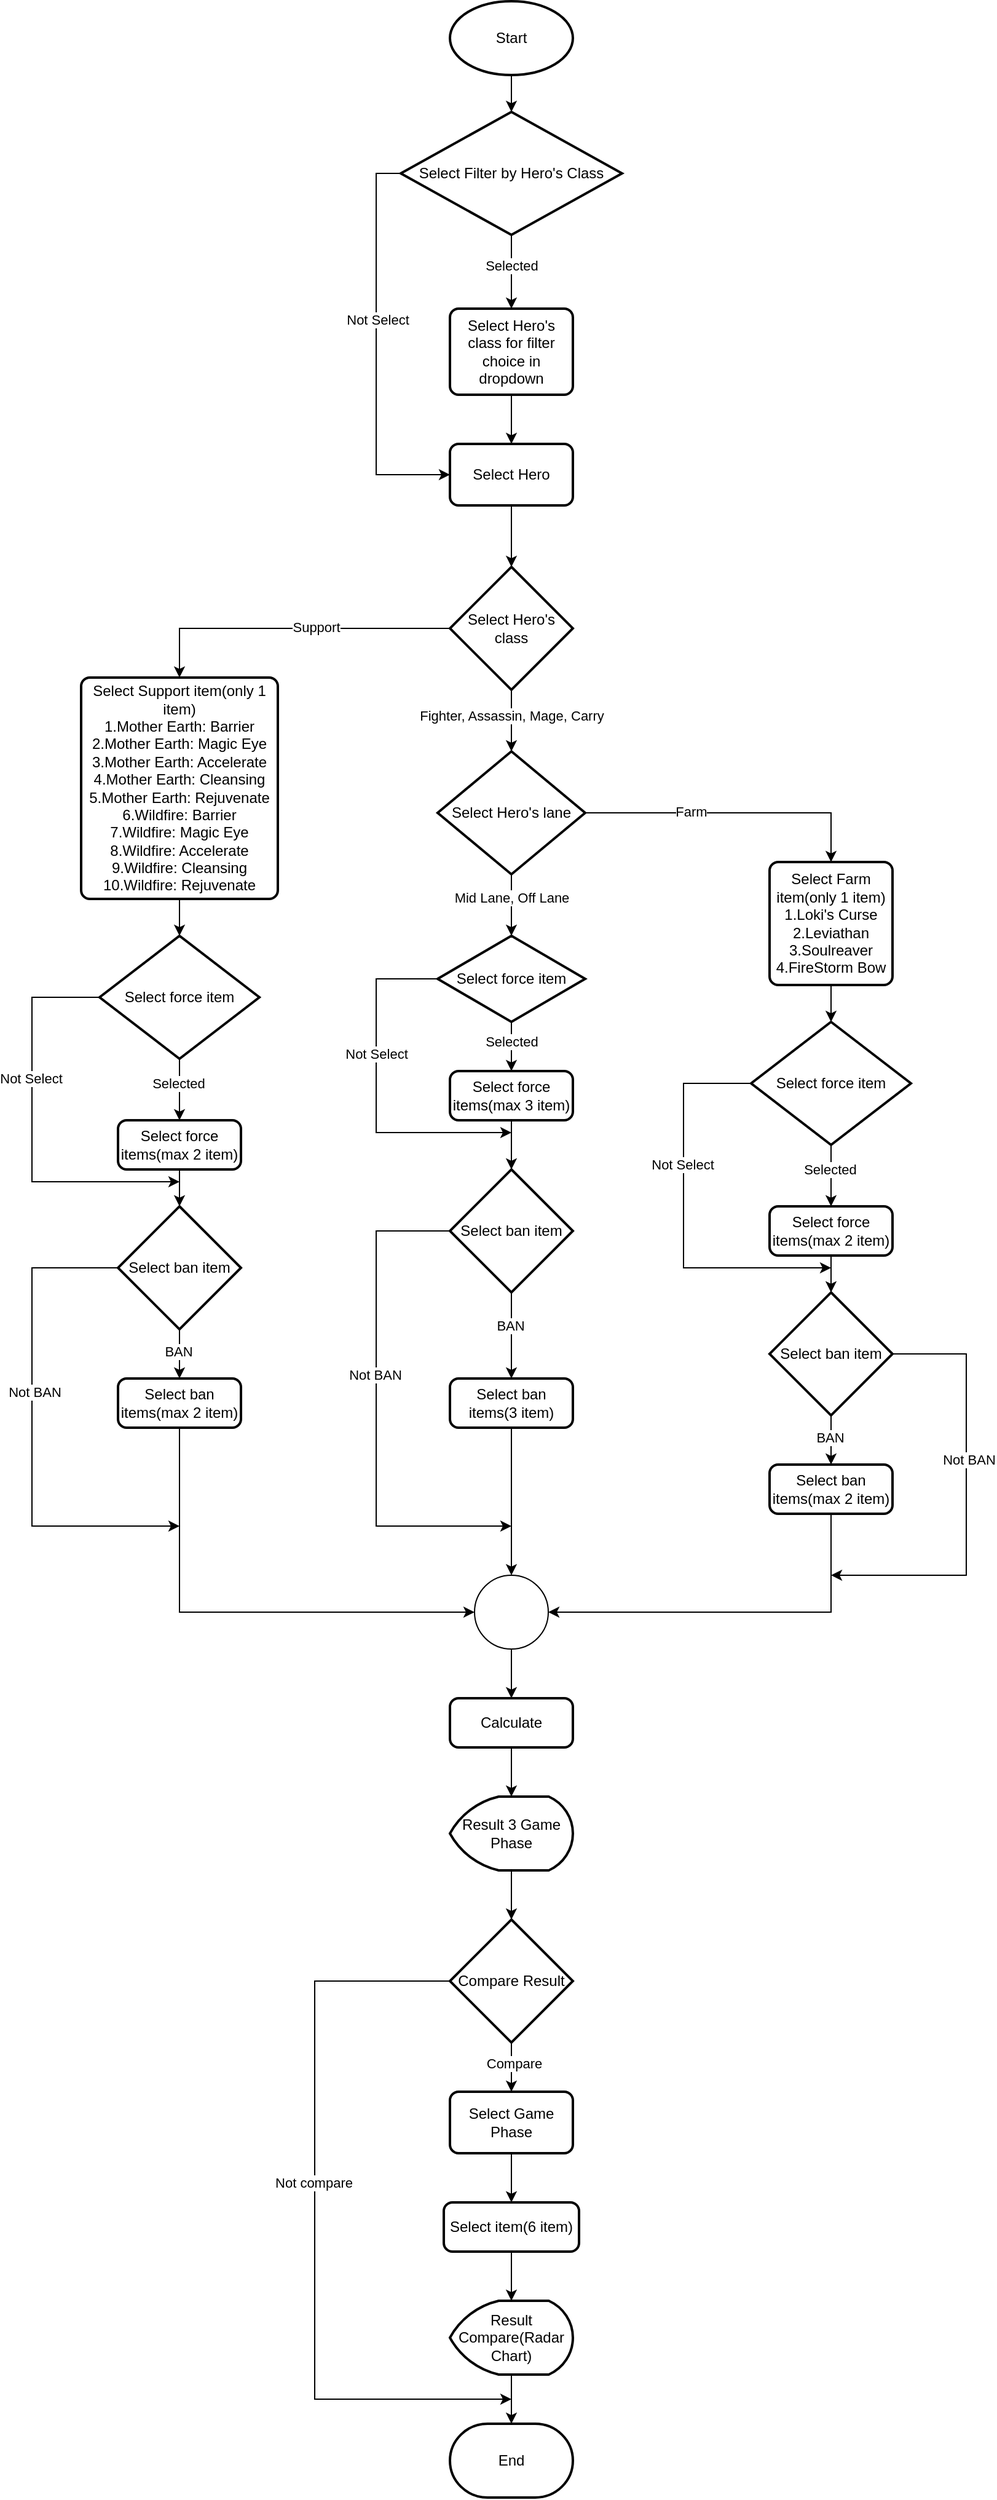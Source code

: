 <mxfile version="26.1.1" pages="2">
  <diagram id="pY_LEq40N5aK6tDmBE_t" name="Flowchart">
    <mxGraphModel dx="794" dy="511" grid="1" gridSize="10" guides="1" tooltips="1" connect="1" arrows="1" fold="1" page="1" pageScale="1" pageWidth="900" pageHeight="1600" math="0" shadow="0">
      <root>
        <mxCell id="0" />
        <mxCell id="1" parent="0" />
        <mxCell id="qZQo1x4GMiBOs5t8g2rM-2" value="Start" style="strokeWidth=2;html=1;shape=mxgraph.flowchart.start_1;whiteSpace=wrap;" parent="1" vertex="1">
          <mxGeometry x="400" y="40" width="100" height="60" as="geometry" />
        </mxCell>
        <mxCell id="qZQo1x4GMiBOs5t8g2rM-4" style="edgeStyle=orthogonalEdgeStyle;rounded=0;orthogonalLoop=1;jettySize=auto;html=1;exitX=0.5;exitY=1;exitDx=0;exitDy=0;exitPerimeter=0;entryX=0.5;entryY=0;entryDx=0;entryDy=0;entryPerimeter=0;" parent="1" source="qZQo1x4GMiBOs5t8g2rM-2" edge="1">
          <mxGeometry relative="1" as="geometry">
            <mxPoint x="450" y="130" as="targetPoint" />
          </mxGeometry>
        </mxCell>
        <mxCell id="qZQo1x4GMiBOs5t8g2rM-16" style="edgeStyle=orthogonalEdgeStyle;rounded=0;orthogonalLoop=1;jettySize=auto;html=1;exitX=0.5;exitY=1;exitDx=0;exitDy=0;exitPerimeter=0;entryX=0.5;entryY=0;entryDx=0;entryDy=0;" parent="1" source="qZQo1x4GMiBOs5t8g2rM-6" target="qZQo1x4GMiBOs5t8g2rM-15" edge="1">
          <mxGeometry relative="1" as="geometry" />
        </mxCell>
        <mxCell id="qZQo1x4GMiBOs5t8g2rM-17" value="Selected" style="edgeLabel;html=1;align=center;verticalAlign=middle;resizable=0;points=[];" parent="qZQo1x4GMiBOs5t8g2rM-16" vertex="1" connectable="0">
          <mxGeometry x="-0.181" relative="1" as="geometry">
            <mxPoint as="offset" />
          </mxGeometry>
        </mxCell>
        <mxCell id="qZQo1x4GMiBOs5t8g2rM-19" style="edgeStyle=orthogonalEdgeStyle;rounded=0;orthogonalLoop=1;jettySize=auto;html=1;exitX=0;exitY=0.5;exitDx=0;exitDy=0;exitPerimeter=0;entryX=0;entryY=0.5;entryDx=0;entryDy=0;" parent="1" source="qZQo1x4GMiBOs5t8g2rM-6" target="qZQo1x4GMiBOs5t8g2rM-14" edge="1">
          <mxGeometry relative="1" as="geometry" />
        </mxCell>
        <mxCell id="qZQo1x4GMiBOs5t8g2rM-20" value="Not Select" style="edgeLabel;html=1;align=center;verticalAlign=middle;resizable=0;points=[];" parent="qZQo1x4GMiBOs5t8g2rM-19" vertex="1" connectable="0">
          <mxGeometry x="-0.145" y="1" relative="1" as="geometry">
            <mxPoint as="offset" />
          </mxGeometry>
        </mxCell>
        <mxCell id="qZQo1x4GMiBOs5t8g2rM-6" value="Select Filter by Hero&#39;s Class" style="strokeWidth=2;html=1;shape=mxgraph.flowchart.decision;whiteSpace=wrap;" parent="1" vertex="1">
          <mxGeometry x="360" y="130" width="180" height="100" as="geometry" />
        </mxCell>
        <mxCell id="qZQo1x4GMiBOs5t8g2rM-14" value="Select Hero" style="rounded=1;whiteSpace=wrap;html=1;absoluteArcSize=1;arcSize=14;strokeWidth=2;" parent="1" vertex="1">
          <mxGeometry x="400" y="400" width="100" height="50" as="geometry" />
        </mxCell>
        <mxCell id="qZQo1x4GMiBOs5t8g2rM-18" style="edgeStyle=orthogonalEdgeStyle;rounded=0;orthogonalLoop=1;jettySize=auto;html=1;exitX=0.5;exitY=1;exitDx=0;exitDy=0;entryX=0.5;entryY=0;entryDx=0;entryDy=0;" parent="1" source="qZQo1x4GMiBOs5t8g2rM-15" target="qZQo1x4GMiBOs5t8g2rM-14" edge="1">
          <mxGeometry relative="1" as="geometry" />
        </mxCell>
        <mxCell id="qZQo1x4GMiBOs5t8g2rM-15" value="Select Hero&#39;s class for filter choice in dropdown" style="rounded=1;whiteSpace=wrap;html=1;absoluteArcSize=1;arcSize=14;strokeWidth=2;" parent="1" vertex="1">
          <mxGeometry x="400" y="290" width="100" height="70" as="geometry" />
        </mxCell>
        <mxCell id="qZQo1x4GMiBOs5t8g2rM-30" style="edgeStyle=orthogonalEdgeStyle;rounded=0;orthogonalLoop=1;jettySize=auto;html=1;exitX=0.5;exitY=1;exitDx=0;exitDy=0;exitPerimeter=0;entryX=0.5;entryY=0;entryDx=0;entryDy=0;" parent="1" source="qZQo1x4GMiBOs5t8g2rM-26" target="qZQo1x4GMiBOs5t8g2rM-29" edge="1">
          <mxGeometry relative="1" as="geometry" />
        </mxCell>
        <mxCell id="qZQo1x4GMiBOs5t8g2rM-34" value="Selected" style="edgeLabel;html=1;align=center;verticalAlign=middle;resizable=0;points=[];" parent="qZQo1x4GMiBOs5t8g2rM-30" vertex="1" connectable="0">
          <mxGeometry x="-0.226" relative="1" as="geometry">
            <mxPoint as="offset" />
          </mxGeometry>
        </mxCell>
        <mxCell id="qZQo1x4GMiBOs5t8g2rM-26" value="Select force item" style="strokeWidth=2;html=1;shape=mxgraph.flowchart.decision;whiteSpace=wrap;" parent="1" vertex="1">
          <mxGeometry x="390" y="800" width="120" height="70" as="geometry" />
        </mxCell>
        <mxCell id="qZQo1x4GMiBOs5t8g2rM-29" value="Select force items(max 3 item)" style="rounded=1;whiteSpace=wrap;html=1;absoluteArcSize=1;arcSize=14;strokeWidth=2;" parent="1" vertex="1">
          <mxGeometry x="400" y="910" width="100" height="40" as="geometry" />
        </mxCell>
        <mxCell id="qZQo1x4GMiBOs5t8g2rM-38" style="edgeStyle=orthogonalEdgeStyle;rounded=0;orthogonalLoop=1;jettySize=auto;html=1;entryX=0.5;entryY=0;entryDx=0;entryDy=0;" parent="1" source="qZQo1x4GMiBOs5t8g2rM-32" target="qZQo1x4GMiBOs5t8g2rM-37" edge="1">
          <mxGeometry relative="1" as="geometry" />
        </mxCell>
        <mxCell id="qZQo1x4GMiBOs5t8g2rM-46" value="BAN" style="edgeLabel;html=1;align=center;verticalAlign=middle;resizable=0;points=[];" parent="qZQo1x4GMiBOs5t8g2rM-38" vertex="1" connectable="0">
          <mxGeometry x="-0.232" y="-1" relative="1" as="geometry">
            <mxPoint as="offset" />
          </mxGeometry>
        </mxCell>
        <mxCell id="qZQo1x4GMiBOs5t8g2rM-85" style="edgeStyle=orthogonalEdgeStyle;rounded=0;orthogonalLoop=1;jettySize=auto;html=1;exitX=0;exitY=0.5;exitDx=0;exitDy=0;exitPerimeter=0;" parent="1" source="qZQo1x4GMiBOs5t8g2rM-32" edge="1">
          <mxGeometry relative="1" as="geometry">
            <mxPoint x="450.0" y="1280" as="targetPoint" />
            <Array as="points">
              <mxPoint x="340" y="1040" />
              <mxPoint x="340" y="1280" />
            </Array>
          </mxGeometry>
        </mxCell>
        <mxCell id="qZQo1x4GMiBOs5t8g2rM-86" value="Not BAN" style="edgeLabel;html=1;align=center;verticalAlign=middle;resizable=0;points=[];" parent="qZQo1x4GMiBOs5t8g2rM-85" vertex="1" connectable="0">
          <mxGeometry x="-0.14" y="-1" relative="1" as="geometry">
            <mxPoint as="offset" />
          </mxGeometry>
        </mxCell>
        <mxCell id="qZQo1x4GMiBOs5t8g2rM-32" value="Select ban item" style="strokeWidth=2;html=1;shape=mxgraph.flowchart.decision;whiteSpace=wrap;" parent="1" vertex="1">
          <mxGeometry x="400" y="990" width="100" height="100" as="geometry" />
        </mxCell>
        <mxCell id="qZQo1x4GMiBOs5t8g2rM-33" style="edgeStyle=orthogonalEdgeStyle;rounded=0;orthogonalLoop=1;jettySize=auto;html=1;exitX=0.5;exitY=1;exitDx=0;exitDy=0;entryX=0.5;entryY=0;entryDx=0;entryDy=0;entryPerimeter=0;" parent="1" source="qZQo1x4GMiBOs5t8g2rM-29" target="qZQo1x4GMiBOs5t8g2rM-32" edge="1">
          <mxGeometry relative="1" as="geometry" />
        </mxCell>
        <mxCell id="qZQo1x4GMiBOs5t8g2rM-35" style="edgeStyle=orthogonalEdgeStyle;rounded=0;orthogonalLoop=1;jettySize=auto;html=1;exitX=0;exitY=0.5;exitDx=0;exitDy=0;exitPerimeter=0;" parent="1" source="qZQo1x4GMiBOs5t8g2rM-26" edge="1">
          <mxGeometry relative="1" as="geometry">
            <mxPoint x="450" y="960" as="targetPoint" />
            <Array as="points">
              <mxPoint x="340" y="835" />
              <mxPoint x="340" y="960" />
            </Array>
          </mxGeometry>
        </mxCell>
        <mxCell id="qZQo1x4GMiBOs5t8g2rM-36" value="Not Select" style="edgeLabel;html=1;align=center;verticalAlign=middle;resizable=0;points=[];" parent="qZQo1x4GMiBOs5t8g2rM-35" vertex="1" connectable="0">
          <mxGeometry x="-0.105" relative="1" as="geometry">
            <mxPoint y="-17" as="offset" />
          </mxGeometry>
        </mxCell>
        <mxCell id="qZQo1x4GMiBOs5t8g2rM-37" value="Select ban items(3 item)" style="rounded=1;whiteSpace=wrap;html=1;absoluteArcSize=1;arcSize=14;strokeWidth=2;" parent="1" vertex="1">
          <mxGeometry x="400" y="1160" width="100" height="40" as="geometry" />
        </mxCell>
        <mxCell id="qZQo1x4GMiBOs5t8g2rM-41" style="edgeStyle=orthogonalEdgeStyle;rounded=0;orthogonalLoop=1;jettySize=auto;html=1;exitX=0.5;exitY=1;exitDx=0;exitDy=0;exitPerimeter=0;entryX=0.5;entryY=0;entryDx=0;entryDy=0;" parent="1" source="qZQo1x4GMiBOs5t8g2rM-39" edge="1">
          <mxGeometry relative="1" as="geometry">
            <mxPoint x="450" y="650" as="targetPoint" />
          </mxGeometry>
        </mxCell>
        <mxCell id="qZQo1x4GMiBOs5t8g2rM-42" value="Fighter, Assassin, Mage, Carry" style="edgeLabel;html=1;align=center;verticalAlign=middle;resizable=0;points=[];" parent="qZQo1x4GMiBOs5t8g2rM-41" vertex="1" connectable="0">
          <mxGeometry x="-0.182" relative="1" as="geometry">
            <mxPoint as="offset" />
          </mxGeometry>
        </mxCell>
        <mxCell id="qZQo1x4GMiBOs5t8g2rM-48" style="edgeStyle=orthogonalEdgeStyle;rounded=0;orthogonalLoop=1;jettySize=auto;html=1;exitX=0;exitY=0.5;exitDx=0;exitDy=0;exitPerimeter=0;entryX=0.5;entryY=0;entryDx=0;entryDy=0;" parent="1" source="qZQo1x4GMiBOs5t8g2rM-39" target="qZQo1x4GMiBOs5t8g2rM-47" edge="1">
          <mxGeometry relative="1" as="geometry" />
        </mxCell>
        <mxCell id="qZQo1x4GMiBOs5t8g2rM-49" value="Support" style="edgeLabel;html=1;align=center;verticalAlign=middle;resizable=0;points=[];" parent="qZQo1x4GMiBOs5t8g2rM-48" vertex="1" connectable="0">
          <mxGeometry x="-0.161" y="-1" relative="1" as="geometry">
            <mxPoint as="offset" />
          </mxGeometry>
        </mxCell>
        <mxCell id="qZQo1x4GMiBOs5t8g2rM-39" value="Select Hero&#39;s class" style="strokeWidth=2;html=1;shape=mxgraph.flowchart.decision;whiteSpace=wrap;" parent="1" vertex="1">
          <mxGeometry x="400" y="500" width="100" height="100" as="geometry" />
        </mxCell>
        <mxCell id="qZQo1x4GMiBOs5t8g2rM-40" style="edgeStyle=orthogonalEdgeStyle;rounded=0;orthogonalLoop=1;jettySize=auto;html=1;exitX=0.5;exitY=1;exitDx=0;exitDy=0;entryX=0.5;entryY=0;entryDx=0;entryDy=0;entryPerimeter=0;" parent="1" source="qZQo1x4GMiBOs5t8g2rM-14" target="qZQo1x4GMiBOs5t8g2rM-39" edge="1">
          <mxGeometry relative="1" as="geometry" />
        </mxCell>
        <mxCell id="qZQo1x4GMiBOs5t8g2rM-64" style="edgeStyle=orthogonalEdgeStyle;rounded=0;orthogonalLoop=1;jettySize=auto;html=1;exitX=1;exitY=0.5;exitDx=0;exitDy=0;exitPerimeter=0;entryX=0.5;entryY=0;entryDx=0;entryDy=0;" parent="1" source="qZQo1x4GMiBOs5t8g2rM-43" target="qZQo1x4GMiBOs5t8g2rM-63" edge="1">
          <mxGeometry relative="1" as="geometry" />
        </mxCell>
        <mxCell id="qZQo1x4GMiBOs5t8g2rM-65" value="Farm" style="edgeLabel;html=1;align=center;verticalAlign=middle;resizable=0;points=[];" parent="qZQo1x4GMiBOs5t8g2rM-64" vertex="1" connectable="0">
          <mxGeometry x="-0.288" y="1" relative="1" as="geometry">
            <mxPoint as="offset" />
          </mxGeometry>
        </mxCell>
        <mxCell id="qZQo1x4GMiBOs5t8g2rM-43" value="Select Hero&#39;s lane" style="strokeWidth=2;html=1;shape=mxgraph.flowchart.decision;whiteSpace=wrap;" parent="1" vertex="1">
          <mxGeometry x="390" y="650" width="120" height="100" as="geometry" />
        </mxCell>
        <mxCell id="qZQo1x4GMiBOs5t8g2rM-44" style="edgeStyle=orthogonalEdgeStyle;rounded=0;orthogonalLoop=1;jettySize=auto;html=1;exitX=0.5;exitY=1;exitDx=0;exitDy=0;exitPerimeter=0;entryX=0.5;entryY=0;entryDx=0;entryDy=0;entryPerimeter=0;" parent="1" source="qZQo1x4GMiBOs5t8g2rM-43" target="qZQo1x4GMiBOs5t8g2rM-26" edge="1">
          <mxGeometry relative="1" as="geometry" />
        </mxCell>
        <mxCell id="qZQo1x4GMiBOs5t8g2rM-45" value="Mid Lane, Off Lane" style="edgeLabel;html=1;align=center;verticalAlign=middle;resizable=0;points=[];" parent="qZQo1x4GMiBOs5t8g2rM-44" vertex="1" connectable="0">
          <mxGeometry x="-0.233" relative="1" as="geometry">
            <mxPoint as="offset" />
          </mxGeometry>
        </mxCell>
        <mxCell id="qZQo1x4GMiBOs5t8g2rM-47" value="Select Support item(only 1 item)&lt;div&gt;1.Mother Earth: Barrier&lt;/div&gt;&lt;div&gt;2.Mother Earth: Magic Eye&lt;/div&gt;&lt;div&gt;3.Mother Earth: Accelerate&lt;/div&gt;&lt;div&gt;4.Mother Earth: Cleansing&lt;/div&gt;&lt;div&gt;5.Mother Earth: Rejuvenate&lt;/div&gt;&lt;div&gt;6.Wildfire: Barrier&lt;/div&gt;&lt;div&gt;7.Wildfire: Magic Eye&lt;/div&gt;&lt;div&gt;8.Wildfire: Accelerate&lt;/div&gt;&lt;div&gt;9.Wildfire: Cleansing&lt;/div&gt;&lt;div&gt;10.Wildfire: Rejuvenate&lt;/div&gt;" style="rounded=1;whiteSpace=wrap;html=1;absoluteArcSize=1;arcSize=14;strokeWidth=2;" parent="1" vertex="1">
          <mxGeometry x="100" y="590" width="160" height="180" as="geometry" />
        </mxCell>
        <mxCell id="qZQo1x4GMiBOs5t8g2rM-53" style="edgeStyle=orthogonalEdgeStyle;rounded=0;orthogonalLoop=1;jettySize=auto;html=1;exitX=0.5;exitY=1;exitDx=0;exitDy=0;exitPerimeter=0;entryX=0.5;entryY=0;entryDx=0;entryDy=0;" parent="1" source="qZQo1x4GMiBOs5t8g2rM-50" target="qZQo1x4GMiBOs5t8g2rM-52" edge="1">
          <mxGeometry relative="1" as="geometry" />
        </mxCell>
        <mxCell id="qZQo1x4GMiBOs5t8g2rM-58" value="Selected" style="edgeLabel;html=1;align=center;verticalAlign=middle;resizable=0;points=[];" parent="qZQo1x4GMiBOs5t8g2rM-53" vertex="1" connectable="0">
          <mxGeometry x="-0.21" y="-1" relative="1" as="geometry">
            <mxPoint as="offset" />
          </mxGeometry>
        </mxCell>
        <mxCell id="qZQo1x4GMiBOs5t8g2rM-57" style="edgeStyle=orthogonalEdgeStyle;rounded=0;orthogonalLoop=1;jettySize=auto;html=1;exitX=0;exitY=0.5;exitDx=0;exitDy=0;exitPerimeter=0;" parent="1" source="qZQo1x4GMiBOs5t8g2rM-50" edge="1">
          <mxGeometry relative="1" as="geometry">
            <mxPoint x="180" y="1000" as="targetPoint" />
            <Array as="points">
              <mxPoint x="60" y="850" />
              <mxPoint x="60" y="1000" />
            </Array>
          </mxGeometry>
        </mxCell>
        <mxCell id="qZQo1x4GMiBOs5t8g2rM-59" value="Not Select" style="edgeLabel;html=1;align=center;verticalAlign=middle;resizable=0;points=[];" parent="qZQo1x4GMiBOs5t8g2rM-57" vertex="1" connectable="0">
          <mxGeometry x="-0.258" y="-1" relative="1" as="geometry">
            <mxPoint as="offset" />
          </mxGeometry>
        </mxCell>
        <mxCell id="qZQo1x4GMiBOs5t8g2rM-50" value="Select force item" style="strokeWidth=2;html=1;shape=mxgraph.flowchart.decision;whiteSpace=wrap;" parent="1" vertex="1">
          <mxGeometry x="115" y="800" width="130" height="100" as="geometry" />
        </mxCell>
        <mxCell id="qZQo1x4GMiBOs5t8g2rM-51" style="edgeStyle=orthogonalEdgeStyle;rounded=0;orthogonalLoop=1;jettySize=auto;html=1;exitX=0.5;exitY=1;exitDx=0;exitDy=0;entryX=0.5;entryY=0;entryDx=0;entryDy=0;entryPerimeter=0;" parent="1" source="qZQo1x4GMiBOs5t8g2rM-47" target="qZQo1x4GMiBOs5t8g2rM-50" edge="1">
          <mxGeometry relative="1" as="geometry" />
        </mxCell>
        <mxCell id="qZQo1x4GMiBOs5t8g2rM-52" value="Select force items(max 2 item)" style="rounded=1;whiteSpace=wrap;html=1;absoluteArcSize=1;arcSize=14;strokeWidth=2;" parent="1" vertex="1">
          <mxGeometry x="130" y="950" width="100" height="40" as="geometry" />
        </mxCell>
        <mxCell id="qZQo1x4GMiBOs5t8g2rM-61" style="edgeStyle=orthogonalEdgeStyle;rounded=0;orthogonalLoop=1;jettySize=auto;html=1;exitX=0.5;exitY=1;exitDx=0;exitDy=0;exitPerimeter=0;entryX=0.5;entryY=0;entryDx=0;entryDy=0;" parent="1" source="qZQo1x4GMiBOs5t8g2rM-54" target="qZQo1x4GMiBOs5t8g2rM-60" edge="1">
          <mxGeometry relative="1" as="geometry" />
        </mxCell>
        <mxCell id="qZQo1x4GMiBOs5t8g2rM-62" value="BAN" style="edgeLabel;html=1;align=center;verticalAlign=middle;resizable=0;points=[];" parent="qZQo1x4GMiBOs5t8g2rM-61" vertex="1" connectable="0">
          <mxGeometry x="-0.135" y="-1" relative="1" as="geometry">
            <mxPoint as="offset" />
          </mxGeometry>
        </mxCell>
        <mxCell id="qZQo1x4GMiBOs5t8g2rM-89" style="edgeStyle=orthogonalEdgeStyle;rounded=0;orthogonalLoop=1;jettySize=auto;html=1;exitX=0;exitY=0.5;exitDx=0;exitDy=0;exitPerimeter=0;" parent="1" source="qZQo1x4GMiBOs5t8g2rM-54" edge="1">
          <mxGeometry relative="1" as="geometry">
            <mxPoint x="180" y="1280" as="targetPoint" />
            <Array as="points">
              <mxPoint x="60" y="1070" />
              <mxPoint x="60" y="1280" />
            </Array>
          </mxGeometry>
        </mxCell>
        <mxCell id="qZQo1x4GMiBOs5t8g2rM-90" value="Not BAN" style="edgeLabel;html=1;align=center;verticalAlign=middle;resizable=0;points=[];" parent="qZQo1x4GMiBOs5t8g2rM-89" vertex="1" connectable="0">
          <mxGeometry x="-0.148" y="2" relative="1" as="geometry">
            <mxPoint as="offset" />
          </mxGeometry>
        </mxCell>
        <mxCell id="qZQo1x4GMiBOs5t8g2rM-54" value="Select ban item" style="strokeWidth=2;html=1;shape=mxgraph.flowchart.decision;whiteSpace=wrap;" parent="1" vertex="1">
          <mxGeometry x="130" y="1020" width="100" height="100" as="geometry" />
        </mxCell>
        <mxCell id="qZQo1x4GMiBOs5t8g2rM-55" style="edgeStyle=orthogonalEdgeStyle;rounded=0;orthogonalLoop=1;jettySize=auto;html=1;exitX=0.5;exitY=1;exitDx=0;exitDy=0;entryX=0.5;entryY=0;entryDx=0;entryDy=0;entryPerimeter=0;" parent="1" source="qZQo1x4GMiBOs5t8g2rM-52" target="qZQo1x4GMiBOs5t8g2rM-54" edge="1">
          <mxGeometry relative="1" as="geometry" />
        </mxCell>
        <mxCell id="qZQo1x4GMiBOs5t8g2rM-60" value="Select ban items(max 2 item)" style="rounded=1;whiteSpace=wrap;html=1;absoluteArcSize=1;arcSize=14;strokeWidth=2;" parent="1" vertex="1">
          <mxGeometry x="130" y="1160" width="100" height="40" as="geometry" />
        </mxCell>
        <mxCell id="qZQo1x4GMiBOs5t8g2rM-63" value="Select Farm item(only 1 item)&lt;div&gt;1.Loki&#39;s Curse&lt;/div&gt;&lt;div&gt;2.Leviathan&lt;/div&gt;&lt;div&gt;3.Soulreaver&lt;/div&gt;&lt;div&gt;4.FireStorm Bow&lt;/div&gt;" style="rounded=1;whiteSpace=wrap;html=1;absoluteArcSize=1;arcSize=14;strokeWidth=2;" parent="1" vertex="1">
          <mxGeometry x="660" y="740" width="100" height="100" as="geometry" />
        </mxCell>
        <mxCell id="qZQo1x4GMiBOs5t8g2rM-66" style="edgeStyle=orthogonalEdgeStyle;rounded=0;orthogonalLoop=1;jettySize=auto;html=1;exitX=0.5;exitY=1;exitDx=0;exitDy=0;exitPerimeter=0;entryX=0.5;entryY=0;entryDx=0;entryDy=0;" parent="1" source="qZQo1x4GMiBOs5t8g2rM-70" target="qZQo1x4GMiBOs5t8g2rM-71" edge="1">
          <mxGeometry relative="1" as="geometry" />
        </mxCell>
        <mxCell id="qZQo1x4GMiBOs5t8g2rM-67" value="Selected" style="edgeLabel;html=1;align=center;verticalAlign=middle;resizable=0;points=[];" parent="qZQo1x4GMiBOs5t8g2rM-66" vertex="1" connectable="0">
          <mxGeometry x="-0.21" y="-1" relative="1" as="geometry">
            <mxPoint as="offset" />
          </mxGeometry>
        </mxCell>
        <mxCell id="qZQo1x4GMiBOs5t8g2rM-68" style="edgeStyle=orthogonalEdgeStyle;rounded=0;orthogonalLoop=1;jettySize=auto;html=1;exitX=0;exitY=0.5;exitDx=0;exitDy=0;exitPerimeter=0;" parent="1" source="qZQo1x4GMiBOs5t8g2rM-70" edge="1">
          <mxGeometry relative="1" as="geometry">
            <mxPoint x="710" y="1070" as="targetPoint" />
            <Array as="points">
              <mxPoint x="590" y="920" />
              <mxPoint x="590" y="1070" />
            </Array>
          </mxGeometry>
        </mxCell>
        <mxCell id="qZQo1x4GMiBOs5t8g2rM-69" value="Not Select" style="edgeLabel;html=1;align=center;verticalAlign=middle;resizable=0;points=[];" parent="qZQo1x4GMiBOs5t8g2rM-68" vertex="1" connectable="0">
          <mxGeometry x="-0.258" y="-1" relative="1" as="geometry">
            <mxPoint as="offset" />
          </mxGeometry>
        </mxCell>
        <mxCell id="qZQo1x4GMiBOs5t8g2rM-70" value="Select force item" style="strokeWidth=2;html=1;shape=mxgraph.flowchart.decision;whiteSpace=wrap;" parent="1" vertex="1">
          <mxGeometry x="645" y="870" width="130" height="100" as="geometry" />
        </mxCell>
        <mxCell id="qZQo1x4GMiBOs5t8g2rM-71" value="Select force items(max 2 item)" style="rounded=1;whiteSpace=wrap;html=1;absoluteArcSize=1;arcSize=14;strokeWidth=2;" parent="1" vertex="1">
          <mxGeometry x="660" y="1020" width="100" height="40" as="geometry" />
        </mxCell>
        <mxCell id="qZQo1x4GMiBOs5t8g2rM-72" style="edgeStyle=orthogonalEdgeStyle;rounded=0;orthogonalLoop=1;jettySize=auto;html=1;exitX=0.5;exitY=1;exitDx=0;exitDy=0;exitPerimeter=0;entryX=0.5;entryY=0;entryDx=0;entryDy=0;" parent="1" source="qZQo1x4GMiBOs5t8g2rM-74" target="qZQo1x4GMiBOs5t8g2rM-76" edge="1">
          <mxGeometry relative="1" as="geometry" />
        </mxCell>
        <mxCell id="qZQo1x4GMiBOs5t8g2rM-73" value="BAN" style="edgeLabel;html=1;align=center;verticalAlign=middle;resizable=0;points=[];" parent="qZQo1x4GMiBOs5t8g2rM-72" vertex="1" connectable="0">
          <mxGeometry x="-0.135" y="-1" relative="1" as="geometry">
            <mxPoint as="offset" />
          </mxGeometry>
        </mxCell>
        <mxCell id="qZQo1x4GMiBOs5t8g2rM-87" style="edgeStyle=orthogonalEdgeStyle;rounded=0;orthogonalLoop=1;jettySize=auto;html=1;exitX=1;exitY=0.5;exitDx=0;exitDy=0;exitPerimeter=0;" parent="1" source="qZQo1x4GMiBOs5t8g2rM-74" edge="1">
          <mxGeometry relative="1" as="geometry">
            <mxPoint x="710.0" y="1320" as="targetPoint" />
            <Array as="points">
              <mxPoint x="820" y="1140" />
              <mxPoint x="820" y="1320" />
            </Array>
          </mxGeometry>
        </mxCell>
        <mxCell id="qZQo1x4GMiBOs5t8g2rM-88" value="Not BAN" style="edgeLabel;html=1;align=center;verticalAlign=middle;resizable=0;points=[];" parent="qZQo1x4GMiBOs5t8g2rM-87" vertex="1" connectable="0">
          <mxGeometry x="-0.165" y="2" relative="1" as="geometry">
            <mxPoint as="offset" />
          </mxGeometry>
        </mxCell>
        <mxCell id="qZQo1x4GMiBOs5t8g2rM-74" value="Select ban item" style="strokeWidth=2;html=1;shape=mxgraph.flowchart.decision;whiteSpace=wrap;" parent="1" vertex="1">
          <mxGeometry x="660" y="1090" width="100" height="100" as="geometry" />
        </mxCell>
        <mxCell id="qZQo1x4GMiBOs5t8g2rM-75" style="edgeStyle=orthogonalEdgeStyle;rounded=0;orthogonalLoop=1;jettySize=auto;html=1;exitX=0.5;exitY=1;exitDx=0;exitDy=0;entryX=0.5;entryY=0;entryDx=0;entryDy=0;entryPerimeter=0;" parent="1" source="qZQo1x4GMiBOs5t8g2rM-71" target="qZQo1x4GMiBOs5t8g2rM-74" edge="1">
          <mxGeometry relative="1" as="geometry" />
        </mxCell>
        <mxCell id="qZQo1x4GMiBOs5t8g2rM-76" value="Select ban items(max 2 item)" style="rounded=1;whiteSpace=wrap;html=1;absoluteArcSize=1;arcSize=14;strokeWidth=2;" parent="1" vertex="1">
          <mxGeometry x="660" y="1230" width="100" height="40" as="geometry" />
        </mxCell>
        <mxCell id="qZQo1x4GMiBOs5t8g2rM-77" style="edgeStyle=orthogonalEdgeStyle;rounded=0;orthogonalLoop=1;jettySize=auto;html=1;exitX=0.5;exitY=1;exitDx=0;exitDy=0;entryX=0.5;entryY=0;entryDx=0;entryDy=0;entryPerimeter=0;" parent="1" source="qZQo1x4GMiBOs5t8g2rM-63" target="qZQo1x4GMiBOs5t8g2rM-70" edge="1">
          <mxGeometry relative="1" as="geometry" />
        </mxCell>
        <mxCell id="qZQo1x4GMiBOs5t8g2rM-84" style="edgeStyle=orthogonalEdgeStyle;rounded=0;orthogonalLoop=1;jettySize=auto;html=1;exitX=0.5;exitY=1;exitDx=0;exitDy=0;exitPerimeter=0;entryX=0.5;entryY=0;entryDx=0;entryDy=0;" parent="1" source="qZQo1x4GMiBOs5t8g2rM-78" target="qZQo1x4GMiBOs5t8g2rM-83" edge="1">
          <mxGeometry relative="1" as="geometry" />
        </mxCell>
        <mxCell id="qZQo1x4GMiBOs5t8g2rM-78" value="" style="verticalLabelPosition=bottom;verticalAlign=top;html=1;shape=mxgraph.flowchart.on-page_reference;" parent="1" vertex="1">
          <mxGeometry x="420" y="1320" width="60" height="60" as="geometry" />
        </mxCell>
        <mxCell id="qZQo1x4GMiBOs5t8g2rM-79" style="edgeStyle=orthogonalEdgeStyle;rounded=0;orthogonalLoop=1;jettySize=auto;html=1;exitX=0.5;exitY=1;exitDx=0;exitDy=0;entryX=0;entryY=0.5;entryDx=0;entryDy=0;entryPerimeter=0;" parent="1" source="qZQo1x4GMiBOs5t8g2rM-60" target="qZQo1x4GMiBOs5t8g2rM-78" edge="1">
          <mxGeometry relative="1" as="geometry" />
        </mxCell>
        <mxCell id="qZQo1x4GMiBOs5t8g2rM-80" style="edgeStyle=orthogonalEdgeStyle;rounded=0;orthogonalLoop=1;jettySize=auto;html=1;exitX=0.5;exitY=1;exitDx=0;exitDy=0;entryX=0.5;entryY=0;entryDx=0;entryDy=0;entryPerimeter=0;" parent="1" source="qZQo1x4GMiBOs5t8g2rM-37" target="qZQo1x4GMiBOs5t8g2rM-78" edge="1">
          <mxGeometry relative="1" as="geometry" />
        </mxCell>
        <mxCell id="qZQo1x4GMiBOs5t8g2rM-81" style="edgeStyle=orthogonalEdgeStyle;rounded=0;orthogonalLoop=1;jettySize=auto;html=1;exitX=0.5;exitY=1;exitDx=0;exitDy=0;entryX=1;entryY=0.5;entryDx=0;entryDy=0;entryPerimeter=0;" parent="1" source="qZQo1x4GMiBOs5t8g2rM-76" target="qZQo1x4GMiBOs5t8g2rM-78" edge="1">
          <mxGeometry relative="1" as="geometry">
            <Array as="points">
              <mxPoint x="710" y="1350" />
            </Array>
          </mxGeometry>
        </mxCell>
        <mxCell id="qZQo1x4GMiBOs5t8g2rM-83" value="Calculate" style="rounded=1;whiteSpace=wrap;html=1;absoluteArcSize=1;arcSize=14;strokeWidth=2;" parent="1" vertex="1">
          <mxGeometry x="400" y="1420" width="100" height="40" as="geometry" />
        </mxCell>
        <mxCell id="qZQo1x4GMiBOs5t8g2rM-91" value="Result 3 Game Phase" style="strokeWidth=2;html=1;shape=mxgraph.flowchart.display;whiteSpace=wrap;" parent="1" vertex="1">
          <mxGeometry x="400" y="1500" width="100" height="60" as="geometry" />
        </mxCell>
        <mxCell id="qZQo1x4GMiBOs5t8g2rM-92" style="edgeStyle=orthogonalEdgeStyle;rounded=0;orthogonalLoop=1;jettySize=auto;html=1;exitX=0.5;exitY=1;exitDx=0;exitDy=0;entryX=0.5;entryY=0;entryDx=0;entryDy=0;entryPerimeter=0;" parent="1" source="qZQo1x4GMiBOs5t8g2rM-83" target="qZQo1x4GMiBOs5t8g2rM-91" edge="1">
          <mxGeometry relative="1" as="geometry" />
        </mxCell>
        <mxCell id="qZQo1x4GMiBOs5t8g2rM-97" style="edgeStyle=orthogonalEdgeStyle;rounded=0;orthogonalLoop=1;jettySize=auto;html=1;exitX=0.5;exitY=1;exitDx=0;exitDy=0;exitPerimeter=0;entryX=0.5;entryY=0;entryDx=0;entryDy=0;" parent="1" source="qZQo1x4GMiBOs5t8g2rM-94" target="qZQo1x4GMiBOs5t8g2rM-96" edge="1">
          <mxGeometry relative="1" as="geometry" />
        </mxCell>
        <mxCell id="qZQo1x4GMiBOs5t8g2rM-106" value="Compare" style="edgeLabel;html=1;align=center;verticalAlign=middle;resizable=0;points=[];" parent="qZQo1x4GMiBOs5t8g2rM-97" vertex="1" connectable="0">
          <mxGeometry x="-0.147" y="2" relative="1" as="geometry">
            <mxPoint as="offset" />
          </mxGeometry>
        </mxCell>
        <mxCell id="qZQo1x4GMiBOs5t8g2rM-105" style="edgeStyle=orthogonalEdgeStyle;rounded=0;orthogonalLoop=1;jettySize=auto;html=1;exitX=0;exitY=0.5;exitDx=0;exitDy=0;exitPerimeter=0;" parent="1" source="qZQo1x4GMiBOs5t8g2rM-94" edge="1">
          <mxGeometry relative="1" as="geometry">
            <mxPoint x="450" y="1990.0" as="targetPoint" />
            <Array as="points">
              <mxPoint x="290" y="1650" />
              <mxPoint x="290" y="1990" />
            </Array>
          </mxGeometry>
        </mxCell>
        <mxCell id="qZQo1x4GMiBOs5t8g2rM-107" value="Not compare" style="edgeLabel;html=1;align=center;verticalAlign=middle;resizable=0;points=[];" parent="qZQo1x4GMiBOs5t8g2rM-105" vertex="1" connectable="0">
          <mxGeometry x="-0.101" y="-1" relative="1" as="geometry">
            <mxPoint as="offset" />
          </mxGeometry>
        </mxCell>
        <mxCell id="qZQo1x4GMiBOs5t8g2rM-94" value="Compare Result" style="strokeWidth=2;html=1;shape=mxgraph.flowchart.decision;whiteSpace=wrap;" parent="1" vertex="1">
          <mxGeometry x="400" y="1600" width="100" height="100" as="geometry" />
        </mxCell>
        <mxCell id="qZQo1x4GMiBOs5t8g2rM-95" style="edgeStyle=orthogonalEdgeStyle;rounded=0;orthogonalLoop=1;jettySize=auto;html=1;exitX=0.5;exitY=1;exitDx=0;exitDy=0;exitPerimeter=0;entryX=0.5;entryY=0;entryDx=0;entryDy=0;entryPerimeter=0;" parent="1" source="qZQo1x4GMiBOs5t8g2rM-91" target="qZQo1x4GMiBOs5t8g2rM-94" edge="1">
          <mxGeometry relative="1" as="geometry" />
        </mxCell>
        <mxCell id="qZQo1x4GMiBOs5t8g2rM-99" style="edgeStyle=orthogonalEdgeStyle;rounded=0;orthogonalLoop=1;jettySize=auto;html=1;exitX=0.5;exitY=1;exitDx=0;exitDy=0;entryX=0.5;entryY=0;entryDx=0;entryDy=0;" parent="1" source="qZQo1x4GMiBOs5t8g2rM-96" target="qZQo1x4GMiBOs5t8g2rM-98" edge="1">
          <mxGeometry relative="1" as="geometry" />
        </mxCell>
        <mxCell id="qZQo1x4GMiBOs5t8g2rM-96" value="Select Game Phase" style="rounded=1;whiteSpace=wrap;html=1;absoluteArcSize=1;arcSize=14;strokeWidth=2;" parent="1" vertex="1">
          <mxGeometry x="400" y="1740" width="100" height="50" as="geometry" />
        </mxCell>
        <mxCell id="qZQo1x4GMiBOs5t8g2rM-98" value="Select item(6 item)" style="rounded=1;whiteSpace=wrap;html=1;absoluteArcSize=1;arcSize=14;strokeWidth=2;" parent="1" vertex="1">
          <mxGeometry x="395" y="1830" width="110" height="40" as="geometry" />
        </mxCell>
        <mxCell id="qZQo1x4GMiBOs5t8g2rM-100" value="Result Compare(Radar Chart)" style="strokeWidth=2;html=1;shape=mxgraph.flowchart.display;whiteSpace=wrap;" parent="1" vertex="1">
          <mxGeometry x="400" y="1910" width="100" height="60" as="geometry" />
        </mxCell>
        <mxCell id="qZQo1x4GMiBOs5t8g2rM-102" style="edgeStyle=orthogonalEdgeStyle;rounded=0;orthogonalLoop=1;jettySize=auto;html=1;exitX=0.5;exitY=1;exitDx=0;exitDy=0;entryX=0.5;entryY=0;entryDx=0;entryDy=0;entryPerimeter=0;" parent="1" source="qZQo1x4GMiBOs5t8g2rM-98" target="qZQo1x4GMiBOs5t8g2rM-100" edge="1">
          <mxGeometry relative="1" as="geometry" />
        </mxCell>
        <mxCell id="qZQo1x4GMiBOs5t8g2rM-103" value="End" style="strokeWidth=2;html=1;shape=mxgraph.flowchart.terminator;whiteSpace=wrap;" parent="1" vertex="1">
          <mxGeometry x="400" y="2010" width="100" height="60" as="geometry" />
        </mxCell>
        <mxCell id="qZQo1x4GMiBOs5t8g2rM-104" style="edgeStyle=orthogonalEdgeStyle;rounded=0;orthogonalLoop=1;jettySize=auto;html=1;exitX=0.5;exitY=1;exitDx=0;exitDy=0;exitPerimeter=0;entryX=0.5;entryY=0;entryDx=0;entryDy=0;entryPerimeter=0;" parent="1" source="qZQo1x4GMiBOs5t8g2rM-100" target="qZQo1x4GMiBOs5t8g2rM-103" edge="1">
          <mxGeometry relative="1" as="geometry" />
        </mxCell>
      </root>
    </mxGraphModel>
  </diagram>
  <diagram id="sDIBWBKUMQykAWkNqFdk" name="หน้า-2">
    <mxGraphModel dx="794" dy="511" grid="1" gridSize="10" guides="1" tooltips="1" connect="1" arrows="1" fold="1" page="1" pageScale="1" pageWidth="900" pageHeight="1600" math="0" shadow="0">
      <root>
        <mxCell id="0" />
        <mxCell id="1" parent="0" />
      </root>
    </mxGraphModel>
  </diagram>
</mxfile>
